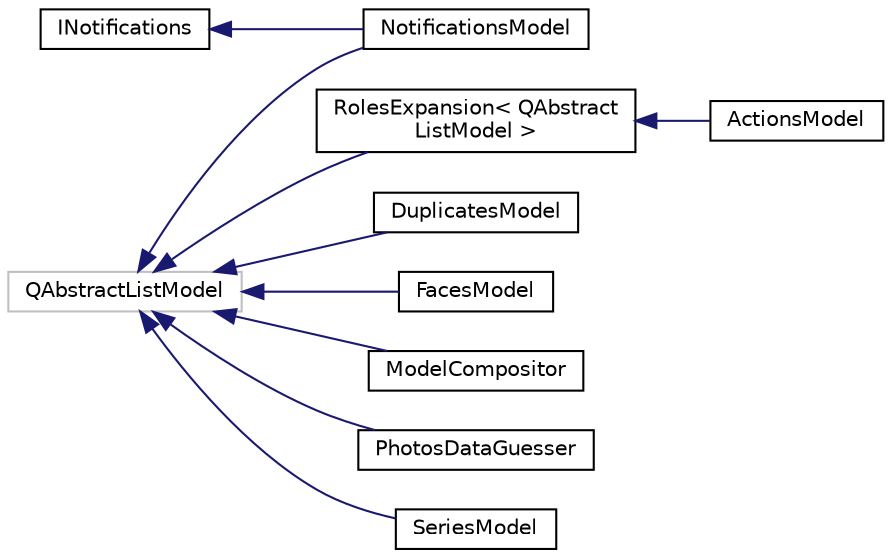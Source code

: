 digraph "Graphical Class Hierarchy"
{
 // LATEX_PDF_SIZE
  edge [fontname="Helvetica",fontsize="10",labelfontname="Helvetica",labelfontsize="10"];
  node [fontname="Helvetica",fontsize="10",shape=record];
  rankdir="LR";
  Node0 [label="INotifications",height=0.2,width=0.4,color="black", fillcolor="white", style="filled",URL="$class_i_notifications.html",tooltip=" "];
  Node0 -> Node1 [dir="back",color="midnightblue",fontsize="10",style="solid",fontname="Helvetica"];
  Node1 [label="NotificationsModel",height=0.2,width=0.4,color="black", fillcolor="white", style="filled",URL="$class_notifications_model.html",tooltip=" "];
  Node241 [label="QAbstractListModel",height=0.2,width=0.4,color="grey75", fillcolor="white", style="filled",tooltip=" "];
  Node241 -> Node242 [dir="back",color="midnightblue",fontsize="10",style="solid",fontname="Helvetica"];
  Node242 [label="RolesExpansion\< QAbstract\lListModel \>",height=0.2,width=0.4,color="black", fillcolor="white", style="filled",URL="$class_roles_expansion.html",tooltip=" "];
  Node242 -> Node243 [dir="back",color="midnightblue",fontsize="10",style="solid",fontname="Helvetica"];
  Node243 [label="ActionsModel",height=0.2,width=0.4,color="black", fillcolor="white", style="filled",URL="$class_actions_model.html",tooltip=" "];
  Node241 -> Node244 [dir="back",color="midnightblue",fontsize="10",style="solid",fontname="Helvetica"];
  Node244 [label="DuplicatesModel",height=0.2,width=0.4,color="black", fillcolor="white", style="filled",URL="$class_duplicates_model.html",tooltip=" "];
  Node241 -> Node245 [dir="back",color="midnightblue",fontsize="10",style="solid",fontname="Helvetica"];
  Node245 [label="FacesModel",height=0.2,width=0.4,color="black", fillcolor="white", style="filled",URL="$class_faces_model.html",tooltip=" "];
  Node241 -> Node246 [dir="back",color="midnightblue",fontsize="10",style="solid",fontname="Helvetica"];
  Node246 [label="ModelCompositor",height=0.2,width=0.4,color="black", fillcolor="white", style="filled",URL="$class_model_compositor.html",tooltip="Unite many data sources into one."];
  Node241 -> Node1 [dir="back",color="midnightblue",fontsize="10",style="solid",fontname="Helvetica"];
  Node241 -> Node247 [dir="back",color="midnightblue",fontsize="10",style="solid",fontname="Helvetica"];
  Node247 [label="PhotosDataGuesser",height=0.2,width=0.4,color="black", fillcolor="white", style="filled",URL="$class_photos_data_guesser.html",tooltip="class provides photos with extra information guessed from filename, content etc."];
  Node241 -> Node248 [dir="back",color="midnightblue",fontsize="10",style="solid",fontname="Helvetica"];
  Node248 [label="SeriesModel",height=0.2,width=0.4,color="black", fillcolor="white", style="filled",URL="$class_series_model.html",tooltip=" "];
}
